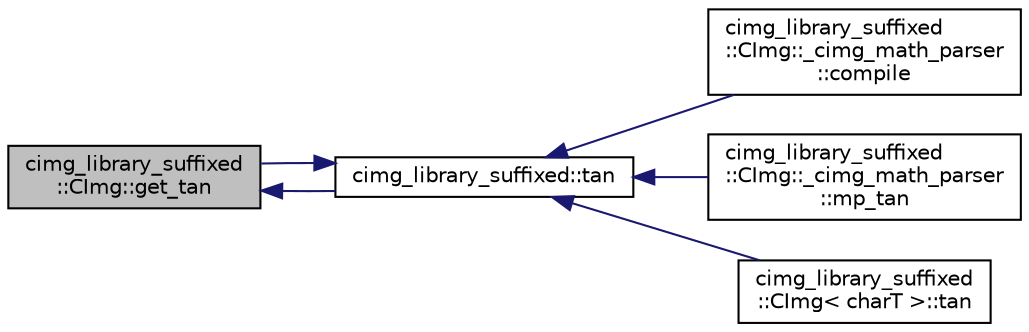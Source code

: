 digraph "cimg_library_suffixed::CImg::get_tan"
{
  edge [fontname="Helvetica",fontsize="10",labelfontname="Helvetica",labelfontsize="10"];
  node [fontname="Helvetica",fontsize="10",shape=record];
  rankdir="LR";
  Node2091 [label="cimg_library_suffixed\l::CImg::get_tan",height=0.2,width=0.4,color="black", fillcolor="grey75", style="filled", fontcolor="black"];
  Node2091 -> Node2092 [dir="back",color="midnightblue",fontsize="10",style="solid",fontname="Helvetica"];
  Node2092 [label="cimg_library_suffixed::tan",height=0.2,width=0.4,color="black", fillcolor="white", style="filled",URL="$namespacecimg__library__suffixed.html#adf6af236b90c91a9d3ac434babe57b03"];
  Node2092 -> Node2093 [dir="back",color="midnightblue",fontsize="10",style="solid",fontname="Helvetica"];
  Node2093 [label="cimg_library_suffixed\l::CImg::_cimg_math_parser\l::compile",height=0.2,width=0.4,color="black", fillcolor="white", style="filled",URL="$structcimg__library__suffixed_1_1_c_img_1_1__cimg__math__parser.html#a318c44c5d1f4f0114355f37ace87a4ae"];
  Node2092 -> Node2094 [dir="back",color="midnightblue",fontsize="10",style="solid",fontname="Helvetica"];
  Node2094 [label="cimg_library_suffixed\l::CImg::_cimg_math_parser\l::mp_tan",height=0.2,width=0.4,color="black", fillcolor="white", style="filled",URL="$structcimg__library__suffixed_1_1_c_img_1_1__cimg__math__parser.html#a881cf3a3535681fd9390f5cd152c423c"];
  Node2092 -> Node2095 [dir="back",color="midnightblue",fontsize="10",style="solid",fontname="Helvetica"];
  Node2095 [label="cimg_library_suffixed\l::CImg\< charT \>::tan",height=0.2,width=0.4,color="black", fillcolor="white", style="filled",URL="$structcimg__library__suffixed_1_1_c_img.html#a23e8f66484a0f24ed4987857ee6213c1",tooltip="Compute the tangent of each pixel value. "];
  Node2092 -> Node2091 [dir="back",color="midnightblue",fontsize="10",style="solid",fontname="Helvetica"];
}
